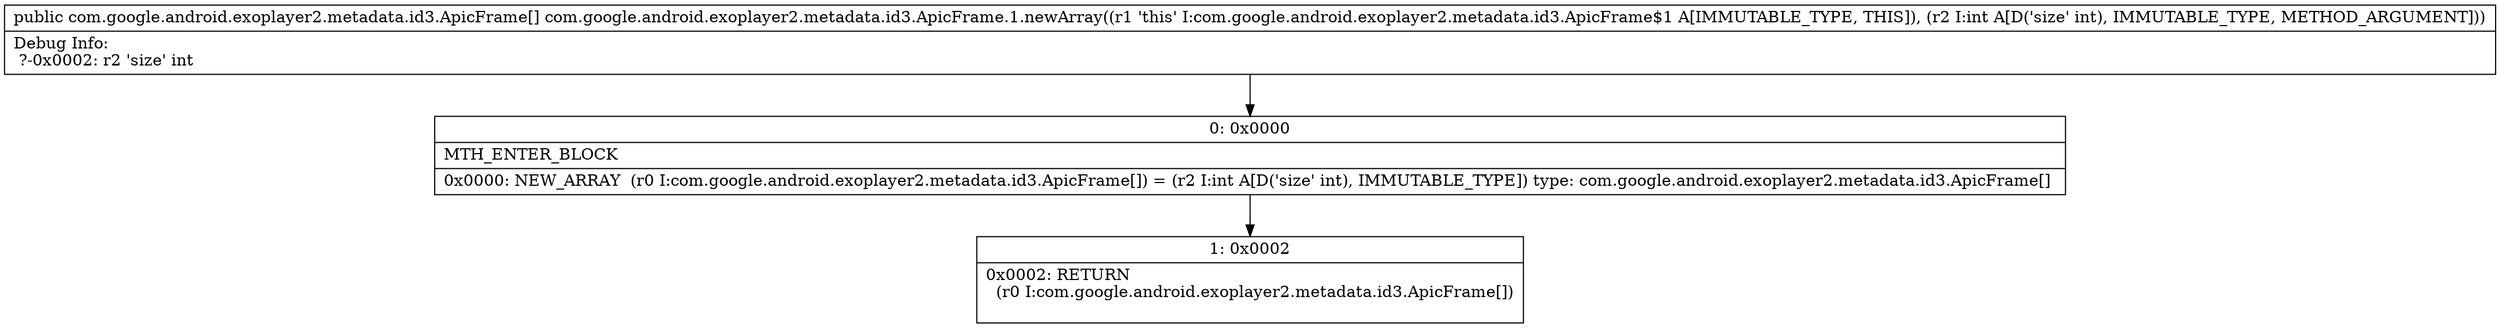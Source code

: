 digraph "CFG forcom.google.android.exoplayer2.metadata.id3.ApicFrame.1.newArray(I)[Lcom\/google\/android\/exoplayer2\/metadata\/id3\/ApicFrame;" {
Node_0 [shape=record,label="{0\:\ 0x0000|MTH_ENTER_BLOCK\l|0x0000: NEW_ARRAY  (r0 I:com.google.android.exoplayer2.metadata.id3.ApicFrame[]) = (r2 I:int A[D('size' int), IMMUTABLE_TYPE]) type: com.google.android.exoplayer2.metadata.id3.ApicFrame[] \l}"];
Node_1 [shape=record,label="{1\:\ 0x0002|0x0002: RETURN  \l  (r0 I:com.google.android.exoplayer2.metadata.id3.ApicFrame[])\l \l}"];
MethodNode[shape=record,label="{public com.google.android.exoplayer2.metadata.id3.ApicFrame[] com.google.android.exoplayer2.metadata.id3.ApicFrame.1.newArray((r1 'this' I:com.google.android.exoplayer2.metadata.id3.ApicFrame$1 A[IMMUTABLE_TYPE, THIS]), (r2 I:int A[D('size' int), IMMUTABLE_TYPE, METHOD_ARGUMENT]))  | Debug Info:\l  ?\-0x0002: r2 'size' int\l}"];
MethodNode -> Node_0;
Node_0 -> Node_1;
}

